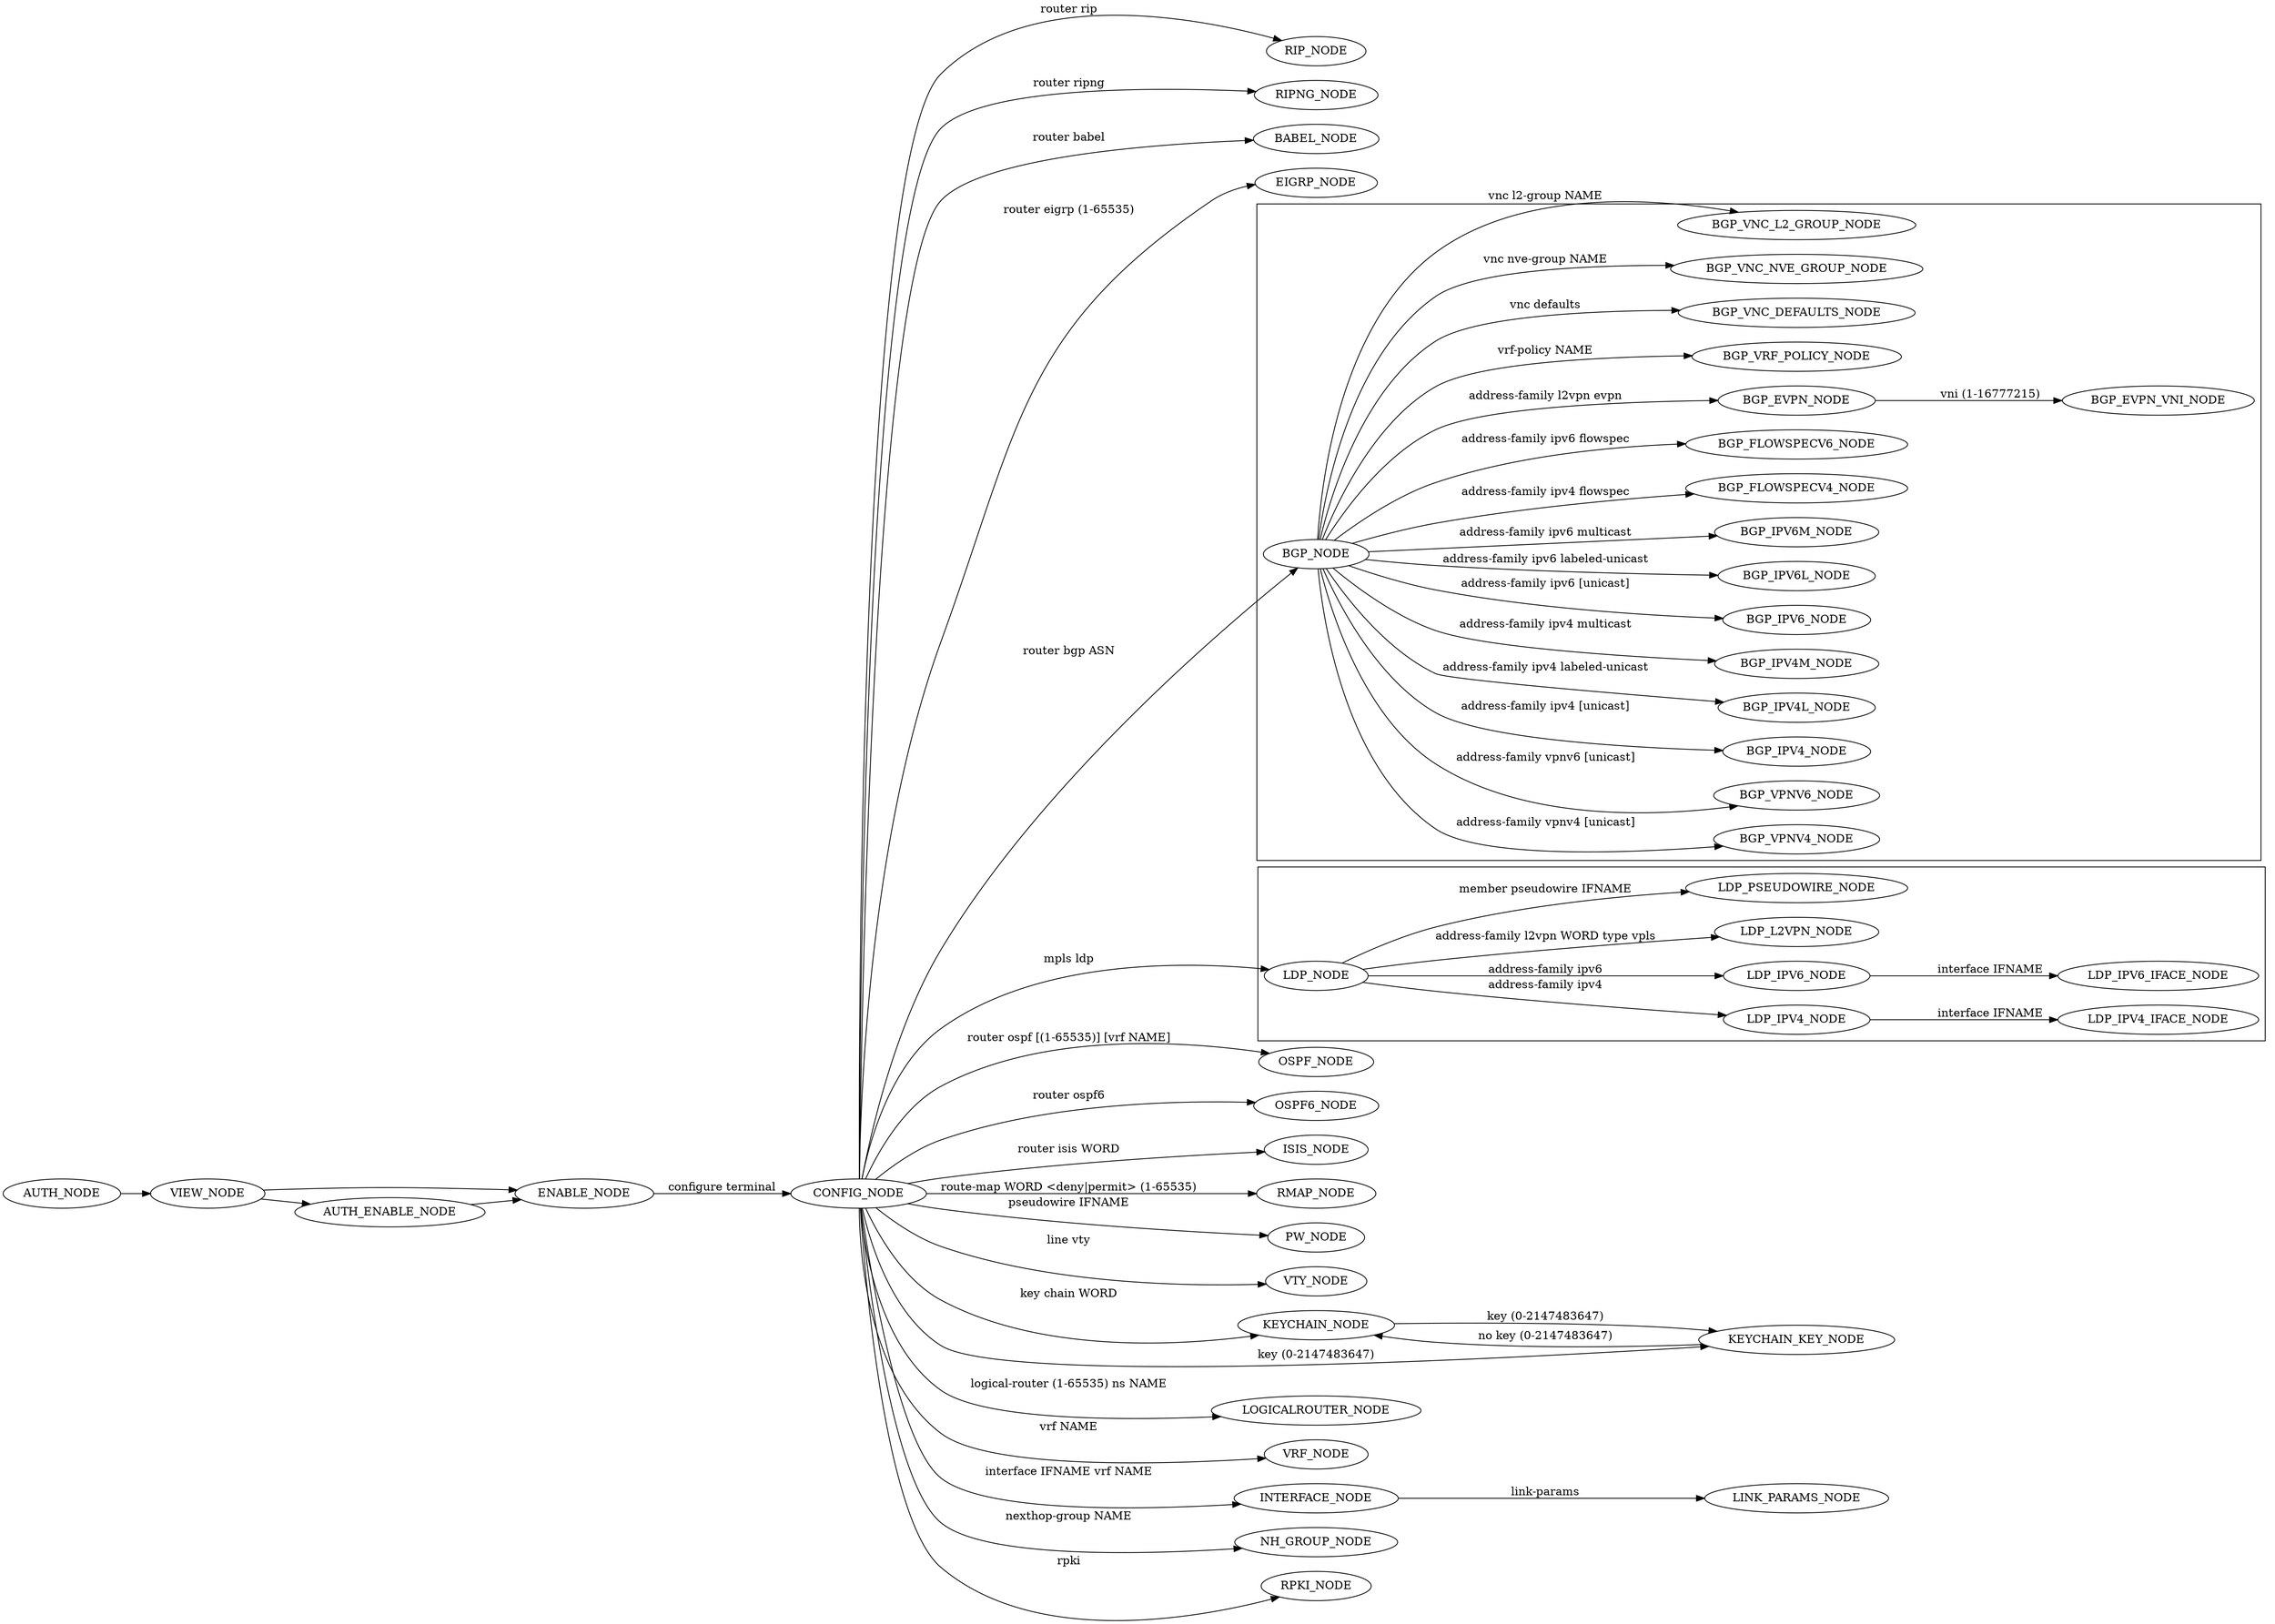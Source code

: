/*
 * FRR CLI modes and their relationships.
 *
 * Each edge is labeled with the command that causes a transition along that
 * edge. Exit commands and their back edges are implicit.
 */
digraph climodes {
	ratio = "auto"
	mincross = 2.0
	graph [fontsize = 9]
	rankdir = LR

	AUTH_NODE -> VIEW_NODE -> ENABLE_NODE;
	VIEW_NODE -> AUTH_ENABLE_NODE -> ENABLE_NODE;
	ENABLE_NODE -> CONFIG_NODE [ label="configure terminal" ];
	CONFIG_NODE -> RIP_NODE [ label="router rip" ];
	CONFIG_NODE -> RIPNG_NODE [ label="router ripng" ];
	CONFIG_NODE -> BABEL_NODE [ label="router babel" ];
	CONFIG_NODE -> EIGRP_NODE [ label="router eigrp (1-65535)" ];
	CONFIG_NODE -> BGP_NODE [ label="router bgp ASN" ];
	subgraph cluster0 {
		BGP_NODE -> BGP_VPNV4_NODE [ label="address-family vpnv4 [unicast]" ];
		BGP_NODE -> BGP_VPNV6_NODE [ label="address-family vpnv6 [unicast]" ];
		BGP_NODE -> BGP_IPV4_NODE [ label="address-family ipv4 [unicast]" ];
		BGP_NODE -> BGP_IPV4L_NODE [ label="address-family ipv4 labeled-unicast" ];
		BGP_NODE -> BGP_IPV4M_NODE [ label="address-family ipv4 multicast" ];
		BGP_NODE -> BGP_IPV6_NODE [ label="address-family ipv6 [unicast]" ];
		BGP_NODE -> BGP_IPV6L_NODE [ label="address-family ipv6 labeled-unicast" ];
		BGP_NODE -> BGP_IPV6M_NODE [ label="address-family ipv6 multicast" ];
		BGP_NODE -> BGP_FLOWSPECV4_NODE [ label="address-family ipv4 flowspec" ];
		BGP_NODE -> BGP_FLOWSPECV6_NODE [ label="address-family ipv6 flowspec" ];
		BGP_NODE -> BGP_EVPN_NODE [ label="address-family l2vpn evpn" ];
		BGP_EVPN_NODE -> BGP_EVPN_VNI_NODE [ label="vni (1-16777215)" ];
		BGP_NODE -> BGP_VRF_POLICY_NODE [ label="vrf-policy NAME" ];
		BGP_NODE -> BGP_VNC_DEFAULTS_NODE [ label="vnc defaults" ];
		BGP_NODE -> BGP_VNC_NVE_GROUP_NODE [ label="vnc nve-group NAME" ];
		BGP_NODE -> BGP_VNC_L2_GROUP_NODE [ label="vnc l2-group NAME" ];
	}
	subgraph cluster1 {
		LDP_NODE -> LDP_IPV4_NODE [ label="address-family ipv4" ];
		LDP_NODE -> LDP_IPV6_NODE [ label="address-family ipv6" ];
		LDP_IPV4_NODE -> LDP_IPV4_IFACE_NODE [ label="interface IFNAME" ];
		LDP_IPV6_NODE -> LDP_IPV6_IFACE_NODE [ label="interface IFNAME" ];
		LDP_NODE -> LDP_L2VPN_NODE [ label="address-family l2vpn WORD type vpls" ];
		LDP_NODE -> LDP_PSEUDOWIRE_NODE [ label="member pseudowire IFNAME" ];
	}
	CONFIG_NODE -> OSPF_NODE [ label="router ospf [(1-65535)] [vrf NAME]" ];
	CONFIG_NODE -> OSPF6_NODE [ label="router ospf6" ];
	CONFIG_NODE -> LDP_NODE [ label="mpls ldp" ];
	CONFIG_NODE -> ISIS_NODE [ label="router isis WORD" ];
	CONFIG_NODE -> RMAP_NODE [ label="route-map WORD <deny|permit> (1-65535)" ];
	CONFIG_NODE -> PW_NODE [ label="pseudowire IFNAME" ];
	CONFIG_NODE -> VTY_NODE [ label="line vty" ];
	CONFIG_NODE -> KEYCHAIN_NODE [ label="key chain WORD" ];
	CONFIG_NODE -> KEYCHAIN_KEY_NODE [ label="key (0-2147483647)" ];
	KEYCHAIN_NODE -> KEYCHAIN_KEY_NODE [ label="key (0-2147483647)" ];
	KEYCHAIN_KEY_NODE -> KEYCHAIN_NODE [ label="no key (0-2147483647)" ];
	CONFIG_NODE -> LOGICALROUTER_NODE [ label="logical-router (1-65535) ns NAME" ];
	CONFIG_NODE -> VRF_NODE [ label="vrf NAME" ];
	CONFIG_NODE -> INTERFACE_NODE [ label="interface IFNAME vrf NAME" ];
	INTERFACE_NODE -> LINK_PARAMS_NODE [ label="link-params" ];
	CONFIG_NODE -> NH_GROUP_NODE [ label="nexthop-group NAME" ];
	CONFIG_NODE -> RPKI_NODE [ label="rpki" ];
}
